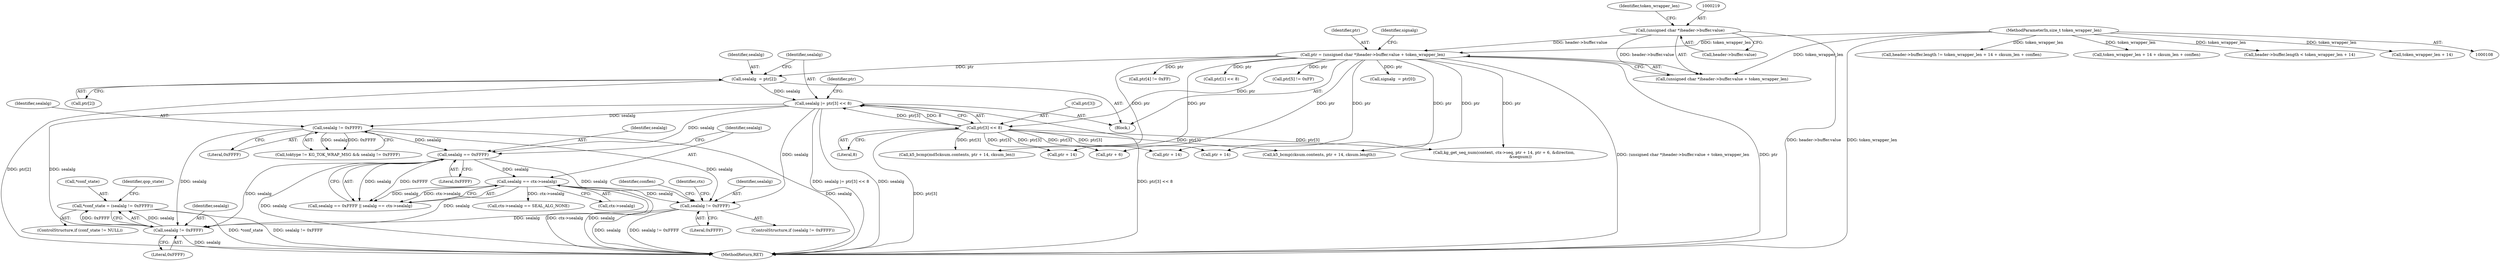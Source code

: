 digraph "0_krb5_e6ae703ae597d798e310368d52b8f38ee11c6a73_0@pointer" {
"1000775" [label="(Call,*conf_state = (sealalg != 0xFFFF))"];
"1000778" [label="(Call,sealalg != 0xFFFF)"];
"1000291" [label="(Call,sealalg == 0xFFFF)"];
"1000274" [label="(Call,sealalg != 0xFFFF)"];
"1000243" [label="(Call,sealalg |= ptr[3] << 8)"];
"1000238" [label="(Call,sealalg  = ptr[2])"];
"1000215" [label="(Call,ptr = (unsigned char *)header->buffer.value + token_wrapper_len)"];
"1000218" [label="(Call,(unsigned char *)header->buffer.value)"];
"1000114" [label="(MethodParameterIn,size_t token_wrapper_len)"];
"1000245" [label="(Call,ptr[3] << 8)"];
"1000421" [label="(Call,sealalg != 0xFFFF)"];
"1000294" [label="(Call,sealalg == ctx->sealalg)"];
"1000422" [label="(Identifier,sealalg)"];
"1000238" [label="(Call,sealalg  = ptr[2])"];
"1000227" [label="(Identifier,signalg)"];
"1000389" [label="(Call,kg_get_seq_num(context, ctx->seq, ptr + 14, ptr + 6, &direction,\n                          &seqnum))"];
"1000252" [label="(Call,ptr[4] != 0xFF)"];
"1000421" [label="(Call,sealalg != 0xFFFF)"];
"1000716" [label="(Call,k5_bcmp(md5cksum.contents, ptr + 14, cksum_len))"];
"1000291" [label="(Call,sealalg == 0xFFFF)"];
"1000394" [label="(Call,ptr + 14)"];
"1000295" [label="(Identifier,sealalg)"];
"1000423" [label="(Literal,0xFFFF)"];
"1000294" [label="(Call,sealalg == ctx->sealalg)"];
"1000779" [label="(Identifier,sealalg)"];
"1000840" [label="(MethodReturn,RET)"];
"1000233" [label="(Call,ptr[1] << 8)"];
"1000254" [label="(Identifier,ptr)"];
"1000542" [label="(Call,header->buffer.length != token_wrapper_len + 14 + cksum_len + conflen)"];
"1000276" [label="(Literal,0xFFFF)"];
"1000118" [label="(Block,)"];
"1000780" [label="(Literal,0xFFFF)"];
"1000243" [label="(Call,sealalg |= ptr[3] << 8)"];
"1000705" [label="(Call,ptr + 14)"];
"1000783" [label="(Identifier,qop_state)"];
"1000218" [label="(Call,(unsigned char *)header->buffer.value)"];
"1000548" [label="(Call,token_wrapper_len + 14 + cksum_len + conflen)"];
"1000296" [label="(Call,ctx->sealalg)"];
"1000292" [label="(Identifier,sealalg)"];
"1000216" [label="(Identifier,ptr)"];
"1000270" [label="(Call,toktype != KG_TOK_WRAP_MSG && sealalg != 0xFFFF)"];
"1000275" [label="(Identifier,sealalg)"];
"1000114" [label="(MethodParameterIn,size_t token_wrapper_len)"];
"1000775" [label="(Call,*conf_state = (sealalg != 0xFFFF))"];
"1000257" [label="(Call,ptr[5] != 0xFF)"];
"1000531" [label="(Identifier,conflen)"];
"1000245" [label="(Call,ptr[3] << 8)"];
"1000249" [label="(Literal,8)"];
"1000771" [label="(ControlStructure,if (conf_state != NULL))"];
"1000293" [label="(Literal,0xFFFF)"];
"1000397" [label="(Call,ptr + 6)"];
"1000217" [label="(Call,(unsigned char *)header->buffer.value + token_wrapper_len)"];
"1000220" [label="(Call,header->buffer.value)"];
"1000199" [label="(Call,header->buffer.length < token_wrapper_len + 14)"];
"1000720" [label="(Call,ptr + 14)"];
"1000428" [label="(Identifier,ctx)"];
"1000778" [label="(Call,sealalg != 0xFFFF)"];
"1000226" [label="(Call,signalg  = ptr[0])"];
"1000701" [label="(Call,k5_bcmp(cksum.contents, ptr + 14, cksum.length))"];
"1000225" [label="(Identifier,token_wrapper_len)"];
"1000246" [label="(Call,ptr[3])"];
"1000240" [label="(Call,ptr[2])"];
"1000420" [label="(ControlStructure,if (sealalg != 0xFFFF))"];
"1000215" [label="(Call,ptr = (unsigned char *)header->buffer.value + token_wrapper_len)"];
"1000244" [label="(Identifier,sealalg)"];
"1000239" [label="(Identifier,sealalg)"];
"1000205" [label="(Call,token_wrapper_len + 14)"];
"1000290" [label="(Call,sealalg == 0xFFFF || sealalg == ctx->sealalg)"];
"1000274" [label="(Call,sealalg != 0xFFFF)"];
"1000309" [label="(Call,ctx->sealalg == SEAL_ALG_NONE)"];
"1000776" [label="(Call,*conf_state)"];
"1000775" -> "1000771"  [label="AST: "];
"1000775" -> "1000778"  [label="CFG: "];
"1000776" -> "1000775"  [label="AST: "];
"1000778" -> "1000775"  [label="AST: "];
"1000783" -> "1000775"  [label="CFG: "];
"1000775" -> "1000840"  [label="DDG: *conf_state"];
"1000775" -> "1000840"  [label="DDG: sealalg != 0xFFFF"];
"1000778" -> "1000775"  [label="DDG: sealalg"];
"1000778" -> "1000775"  [label="DDG: 0xFFFF"];
"1000778" -> "1000780"  [label="CFG: "];
"1000779" -> "1000778"  [label="AST: "];
"1000780" -> "1000778"  [label="AST: "];
"1000778" -> "1000840"  [label="DDG: sealalg"];
"1000291" -> "1000778"  [label="DDG: sealalg"];
"1000274" -> "1000778"  [label="DDG: sealalg"];
"1000421" -> "1000778"  [label="DDG: sealalg"];
"1000294" -> "1000778"  [label="DDG: sealalg"];
"1000243" -> "1000778"  [label="DDG: sealalg"];
"1000291" -> "1000290"  [label="AST: "];
"1000291" -> "1000293"  [label="CFG: "];
"1000292" -> "1000291"  [label="AST: "];
"1000293" -> "1000291"  [label="AST: "];
"1000295" -> "1000291"  [label="CFG: "];
"1000290" -> "1000291"  [label="CFG: "];
"1000291" -> "1000840"  [label="DDG: sealalg"];
"1000291" -> "1000290"  [label="DDG: sealalg"];
"1000291" -> "1000290"  [label="DDG: 0xFFFF"];
"1000274" -> "1000291"  [label="DDG: sealalg"];
"1000243" -> "1000291"  [label="DDG: sealalg"];
"1000291" -> "1000294"  [label="DDG: sealalg"];
"1000291" -> "1000421"  [label="DDG: sealalg"];
"1000274" -> "1000270"  [label="AST: "];
"1000274" -> "1000276"  [label="CFG: "];
"1000275" -> "1000274"  [label="AST: "];
"1000276" -> "1000274"  [label="AST: "];
"1000270" -> "1000274"  [label="CFG: "];
"1000274" -> "1000840"  [label="DDG: sealalg"];
"1000274" -> "1000270"  [label="DDG: sealalg"];
"1000274" -> "1000270"  [label="DDG: 0xFFFF"];
"1000243" -> "1000274"  [label="DDG: sealalg"];
"1000274" -> "1000421"  [label="DDG: sealalg"];
"1000243" -> "1000118"  [label="AST: "];
"1000243" -> "1000245"  [label="CFG: "];
"1000244" -> "1000243"  [label="AST: "];
"1000245" -> "1000243"  [label="AST: "];
"1000254" -> "1000243"  [label="CFG: "];
"1000243" -> "1000840"  [label="DDG: sealalg"];
"1000243" -> "1000840"  [label="DDG: ptr[3] << 8"];
"1000243" -> "1000840"  [label="DDG: sealalg |= ptr[3] << 8"];
"1000238" -> "1000243"  [label="DDG: sealalg"];
"1000245" -> "1000243"  [label="DDG: ptr[3]"];
"1000245" -> "1000243"  [label="DDG: 8"];
"1000243" -> "1000421"  [label="DDG: sealalg"];
"1000238" -> "1000118"  [label="AST: "];
"1000238" -> "1000240"  [label="CFG: "];
"1000239" -> "1000238"  [label="AST: "];
"1000240" -> "1000238"  [label="AST: "];
"1000244" -> "1000238"  [label="CFG: "];
"1000238" -> "1000840"  [label="DDG: ptr[2]"];
"1000215" -> "1000238"  [label="DDG: ptr"];
"1000215" -> "1000118"  [label="AST: "];
"1000215" -> "1000217"  [label="CFG: "];
"1000216" -> "1000215"  [label="AST: "];
"1000217" -> "1000215"  [label="AST: "];
"1000227" -> "1000215"  [label="CFG: "];
"1000215" -> "1000840"  [label="DDG: ptr"];
"1000215" -> "1000840"  [label="DDG: (unsigned char *)header->buffer.value + token_wrapper_len"];
"1000218" -> "1000215"  [label="DDG: header->buffer.value"];
"1000114" -> "1000215"  [label="DDG: token_wrapper_len"];
"1000215" -> "1000226"  [label="DDG: ptr"];
"1000215" -> "1000233"  [label="DDG: ptr"];
"1000215" -> "1000245"  [label="DDG: ptr"];
"1000215" -> "1000252"  [label="DDG: ptr"];
"1000215" -> "1000257"  [label="DDG: ptr"];
"1000215" -> "1000389"  [label="DDG: ptr"];
"1000215" -> "1000394"  [label="DDG: ptr"];
"1000215" -> "1000397"  [label="DDG: ptr"];
"1000215" -> "1000701"  [label="DDG: ptr"];
"1000215" -> "1000705"  [label="DDG: ptr"];
"1000215" -> "1000716"  [label="DDG: ptr"];
"1000215" -> "1000720"  [label="DDG: ptr"];
"1000218" -> "1000217"  [label="AST: "];
"1000218" -> "1000220"  [label="CFG: "];
"1000219" -> "1000218"  [label="AST: "];
"1000220" -> "1000218"  [label="AST: "];
"1000225" -> "1000218"  [label="CFG: "];
"1000218" -> "1000840"  [label="DDG: header->buffer.value"];
"1000218" -> "1000217"  [label="DDG: header->buffer.value"];
"1000114" -> "1000108"  [label="AST: "];
"1000114" -> "1000840"  [label="DDG: token_wrapper_len"];
"1000114" -> "1000199"  [label="DDG: token_wrapper_len"];
"1000114" -> "1000205"  [label="DDG: token_wrapper_len"];
"1000114" -> "1000217"  [label="DDG: token_wrapper_len"];
"1000114" -> "1000542"  [label="DDG: token_wrapper_len"];
"1000114" -> "1000548"  [label="DDG: token_wrapper_len"];
"1000245" -> "1000249"  [label="CFG: "];
"1000246" -> "1000245"  [label="AST: "];
"1000249" -> "1000245"  [label="AST: "];
"1000245" -> "1000840"  [label="DDG: ptr[3]"];
"1000245" -> "1000389"  [label="DDG: ptr[3]"];
"1000245" -> "1000394"  [label="DDG: ptr[3]"];
"1000245" -> "1000397"  [label="DDG: ptr[3]"];
"1000245" -> "1000701"  [label="DDG: ptr[3]"];
"1000245" -> "1000705"  [label="DDG: ptr[3]"];
"1000245" -> "1000716"  [label="DDG: ptr[3]"];
"1000245" -> "1000720"  [label="DDG: ptr[3]"];
"1000421" -> "1000420"  [label="AST: "];
"1000421" -> "1000423"  [label="CFG: "];
"1000422" -> "1000421"  [label="AST: "];
"1000423" -> "1000421"  [label="AST: "];
"1000428" -> "1000421"  [label="CFG: "];
"1000531" -> "1000421"  [label="CFG: "];
"1000421" -> "1000840"  [label="DDG: sealalg"];
"1000421" -> "1000840"  [label="DDG: sealalg != 0xFFFF"];
"1000294" -> "1000421"  [label="DDG: sealalg"];
"1000294" -> "1000290"  [label="AST: "];
"1000294" -> "1000296"  [label="CFG: "];
"1000295" -> "1000294"  [label="AST: "];
"1000296" -> "1000294"  [label="AST: "];
"1000290" -> "1000294"  [label="CFG: "];
"1000294" -> "1000840"  [label="DDG: ctx->sealalg"];
"1000294" -> "1000840"  [label="DDG: sealalg"];
"1000294" -> "1000290"  [label="DDG: sealalg"];
"1000294" -> "1000290"  [label="DDG: ctx->sealalg"];
"1000294" -> "1000309"  [label="DDG: ctx->sealalg"];
}

